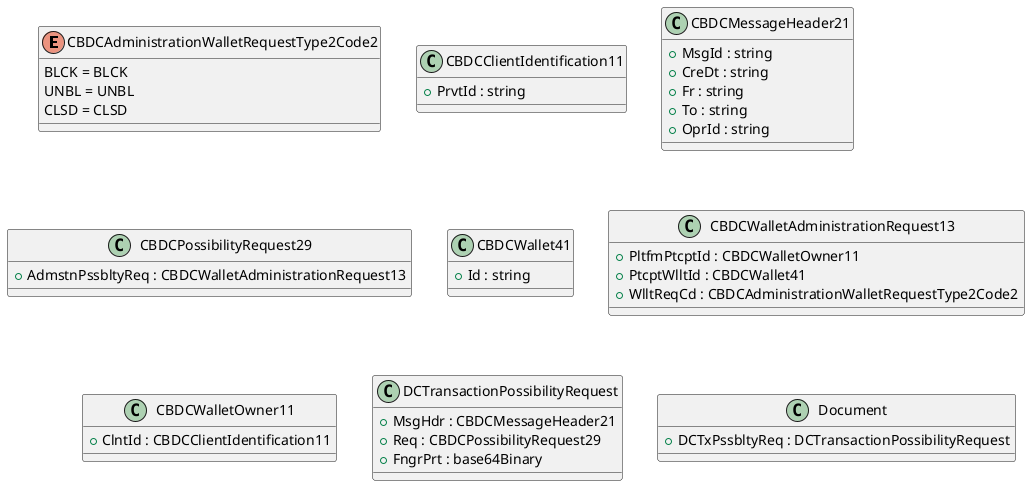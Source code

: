 @startuml

enum CBDCAdministrationWalletRequestType2Code2 {
    BLCK = BLCK
    UNBL = UNBL
    CLSD = CLSD
}
class CBDCClientIdentification11 {
    +PrvtId : string
}
class CBDCMessageHeader21 {
    +MsgId : string
    +CreDt : string
    +Fr : string
    +To : string
    +OprId : string
}
class CBDCPossibilityRequest29 {
    +AdmstnPssbltyReq : CBDCWalletAdministrationRequest13
}
class CBDCWallet41 {
    +Id : string
}
class CBDCWalletAdministrationRequest13 {
    +PltfmPtcptId : CBDCWalletOwner11
    +PtcptWlltId : CBDCWallet41
    +WlltReqCd : CBDCAdministrationWalletRequestType2Code2
}
class CBDCWalletOwner11 {
    +ClntId : CBDCClientIdentification11
}
class DCTransactionPossibilityRequest {
    +MsgHdr : CBDCMessageHeader21
    +Req : CBDCPossibilityRequest29
    +FngrPrt : base64Binary
}
class Document {
    +DCTxPssbltyReq : DCTransactionPossibilityRequest
}

@enduml
